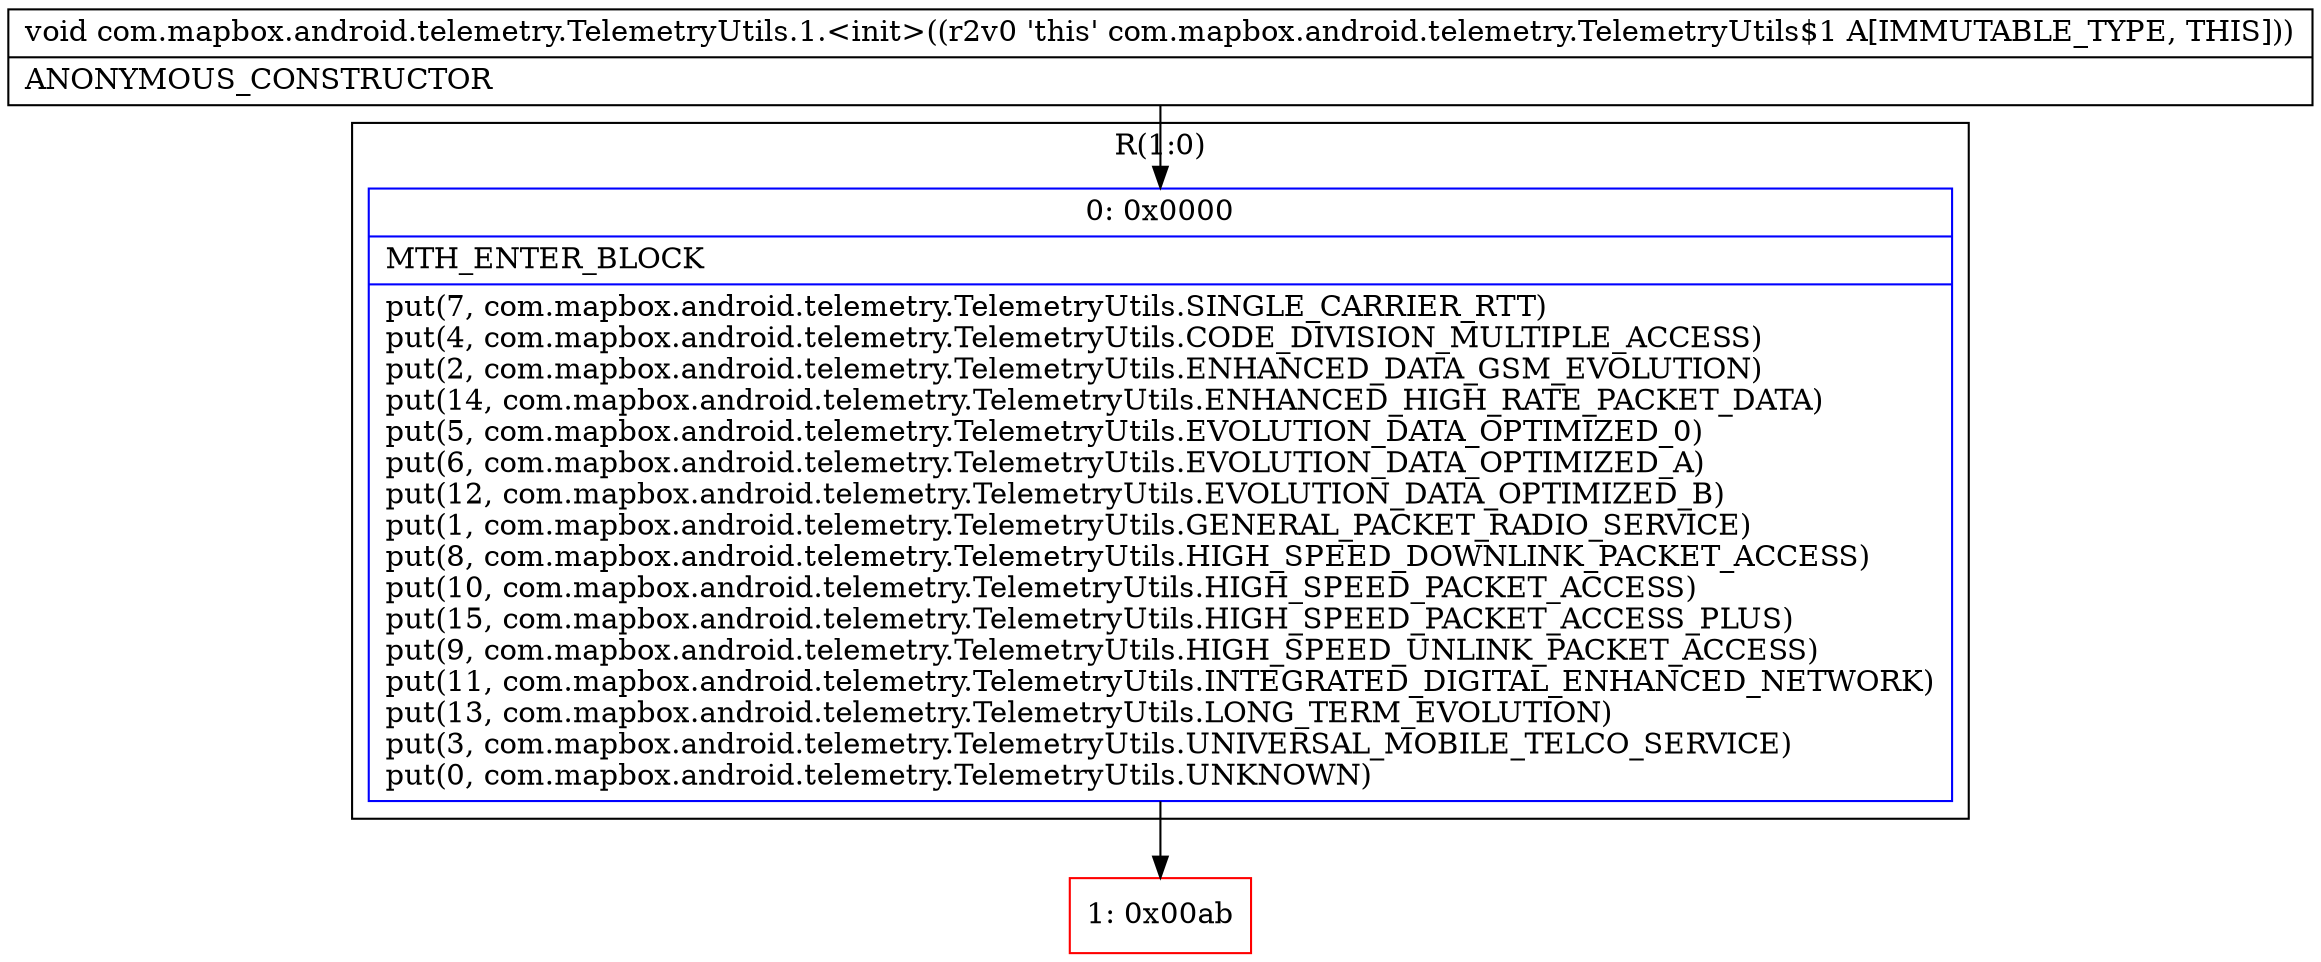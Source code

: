 digraph "CFG forcom.mapbox.android.telemetry.TelemetryUtils.1.\<init\>()V" {
subgraph cluster_Region_841403505 {
label = "R(1:0)";
node [shape=record,color=blue];
Node_0 [shape=record,label="{0\:\ 0x0000|MTH_ENTER_BLOCK\l|put(7, com.mapbox.android.telemetry.TelemetryUtils.SINGLE_CARRIER_RTT)\lput(4, com.mapbox.android.telemetry.TelemetryUtils.CODE_DIVISION_MULTIPLE_ACCESS)\lput(2, com.mapbox.android.telemetry.TelemetryUtils.ENHANCED_DATA_GSM_EVOLUTION)\lput(14, com.mapbox.android.telemetry.TelemetryUtils.ENHANCED_HIGH_RATE_PACKET_DATA)\lput(5, com.mapbox.android.telemetry.TelemetryUtils.EVOLUTION_DATA_OPTIMIZED_0)\lput(6, com.mapbox.android.telemetry.TelemetryUtils.EVOLUTION_DATA_OPTIMIZED_A)\lput(12, com.mapbox.android.telemetry.TelemetryUtils.EVOLUTION_DATA_OPTIMIZED_B)\lput(1, com.mapbox.android.telemetry.TelemetryUtils.GENERAL_PACKET_RADIO_SERVICE)\lput(8, com.mapbox.android.telemetry.TelemetryUtils.HIGH_SPEED_DOWNLINK_PACKET_ACCESS)\lput(10, com.mapbox.android.telemetry.TelemetryUtils.HIGH_SPEED_PACKET_ACCESS)\lput(15, com.mapbox.android.telemetry.TelemetryUtils.HIGH_SPEED_PACKET_ACCESS_PLUS)\lput(9, com.mapbox.android.telemetry.TelemetryUtils.HIGH_SPEED_UNLINK_PACKET_ACCESS)\lput(11, com.mapbox.android.telemetry.TelemetryUtils.INTEGRATED_DIGITAL_ENHANCED_NETWORK)\lput(13, com.mapbox.android.telemetry.TelemetryUtils.LONG_TERM_EVOLUTION)\lput(3, com.mapbox.android.telemetry.TelemetryUtils.UNIVERSAL_MOBILE_TELCO_SERVICE)\lput(0, com.mapbox.android.telemetry.TelemetryUtils.UNKNOWN)\l}"];
}
Node_1 [shape=record,color=red,label="{1\:\ 0x00ab}"];
MethodNode[shape=record,label="{void com.mapbox.android.telemetry.TelemetryUtils.1.\<init\>((r2v0 'this' com.mapbox.android.telemetry.TelemetryUtils$1 A[IMMUTABLE_TYPE, THIS]))  | ANONYMOUS_CONSTRUCTOR\l}"];
MethodNode -> Node_0;
Node_0 -> Node_1;
}

